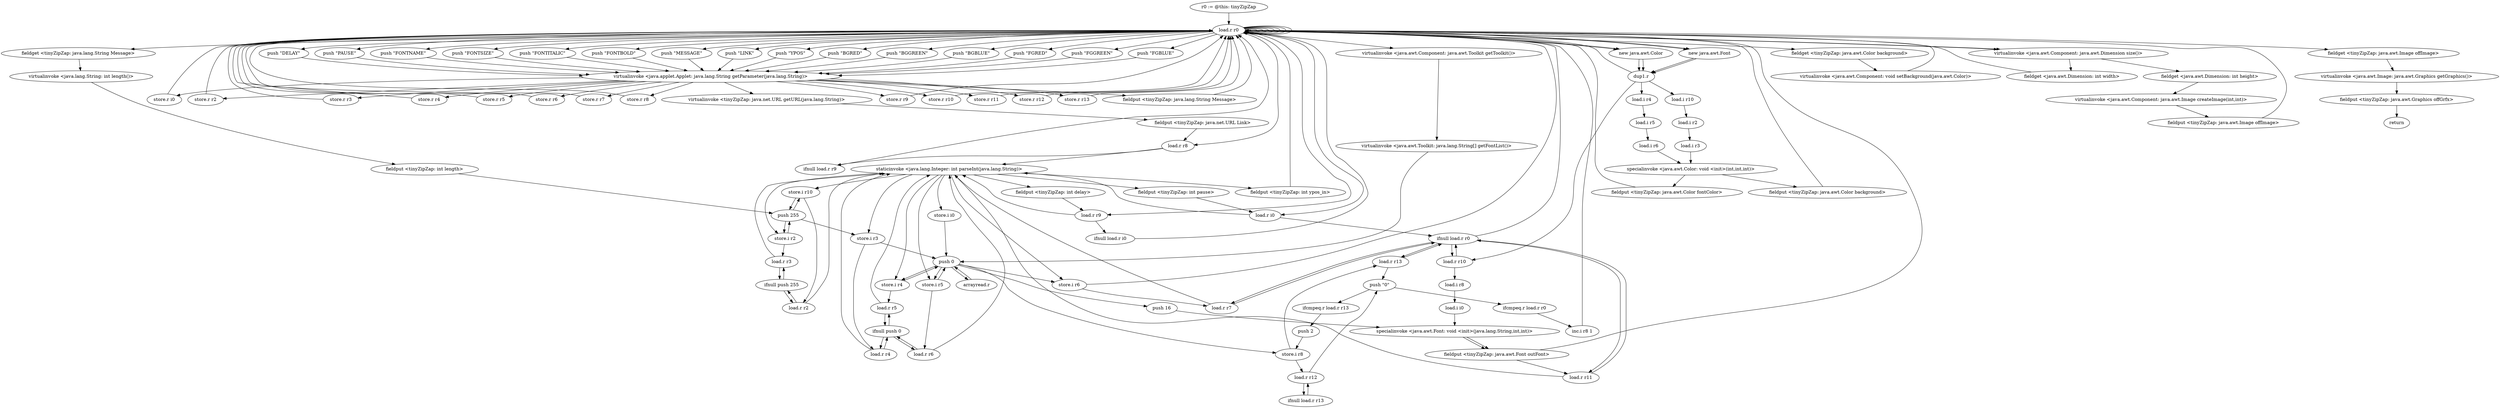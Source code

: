 digraph "" {
    "r0 := @this: tinyZipZap"
    "load.r r0"
    "r0 := @this: tinyZipZap"->"load.r r0";
    "push \"YPOS\""
    "load.r r0"->"push \"YPOS\"";
    "virtualinvoke <java.applet.Applet: java.lang.String getParameter(java.lang.String)>"
    "push \"YPOS\""->"virtualinvoke <java.applet.Applet: java.lang.String getParameter(java.lang.String)>";
    "store.r i0"
    "virtualinvoke <java.applet.Applet: java.lang.String getParameter(java.lang.String)>"->"store.r i0";
    "store.r i0"->"load.r r0";
    "push \"BGRED\""
    "load.r r0"->"push \"BGRED\"";
    "push \"BGRED\""->"virtualinvoke <java.applet.Applet: java.lang.String getParameter(java.lang.String)>";
    "store.r r2"
    "virtualinvoke <java.applet.Applet: java.lang.String getParameter(java.lang.String)>"->"store.r r2";
    "store.r r2"->"load.r r0";
    "push \"BGGREEN\""
    "load.r r0"->"push \"BGGREEN\"";
    "push \"BGGREEN\""->"virtualinvoke <java.applet.Applet: java.lang.String getParameter(java.lang.String)>";
    "store.r r3"
    "virtualinvoke <java.applet.Applet: java.lang.String getParameter(java.lang.String)>"->"store.r r3";
    "store.r r3"->"load.r r0";
    "push \"BGBLUE\""
    "load.r r0"->"push \"BGBLUE\"";
    "push \"BGBLUE\""->"virtualinvoke <java.applet.Applet: java.lang.String getParameter(java.lang.String)>";
    "store.r r4"
    "virtualinvoke <java.applet.Applet: java.lang.String getParameter(java.lang.String)>"->"store.r r4";
    "store.r r4"->"load.r r0";
    "push \"FGRED\""
    "load.r r0"->"push \"FGRED\"";
    "push \"FGRED\""->"virtualinvoke <java.applet.Applet: java.lang.String getParameter(java.lang.String)>";
    "store.r r5"
    "virtualinvoke <java.applet.Applet: java.lang.String getParameter(java.lang.String)>"->"store.r r5";
    "store.r r5"->"load.r r0";
    "push \"FGGREEN\""
    "load.r r0"->"push \"FGGREEN\"";
    "push \"FGGREEN\""->"virtualinvoke <java.applet.Applet: java.lang.String getParameter(java.lang.String)>";
    "store.r r6"
    "virtualinvoke <java.applet.Applet: java.lang.String getParameter(java.lang.String)>"->"store.r r6";
    "store.r r6"->"load.r r0";
    "push \"FGBLUE\""
    "load.r r0"->"push \"FGBLUE\"";
    "push \"FGBLUE\""->"virtualinvoke <java.applet.Applet: java.lang.String getParameter(java.lang.String)>";
    "store.r r7"
    "virtualinvoke <java.applet.Applet: java.lang.String getParameter(java.lang.String)>"->"store.r r7";
    "store.r r7"->"load.r r0";
    "push \"DELAY\""
    "load.r r0"->"push \"DELAY\"";
    "push \"DELAY\""->"virtualinvoke <java.applet.Applet: java.lang.String getParameter(java.lang.String)>";
    "store.r r8"
    "virtualinvoke <java.applet.Applet: java.lang.String getParameter(java.lang.String)>"->"store.r r8";
    "store.r r8"->"load.r r0";
    "push \"PAUSE\""
    "load.r r0"->"push \"PAUSE\"";
    "push \"PAUSE\""->"virtualinvoke <java.applet.Applet: java.lang.String getParameter(java.lang.String)>";
    "store.r r9"
    "virtualinvoke <java.applet.Applet: java.lang.String getParameter(java.lang.String)>"->"store.r r9";
    "store.r r9"->"load.r r0";
    "push \"FONTNAME\""
    "load.r r0"->"push \"FONTNAME\"";
    "push \"FONTNAME\""->"virtualinvoke <java.applet.Applet: java.lang.String getParameter(java.lang.String)>";
    "store.r r10"
    "virtualinvoke <java.applet.Applet: java.lang.String getParameter(java.lang.String)>"->"store.r r10";
    "store.r r10"->"load.r r0";
    "push \"FONTSIZE\""
    "load.r r0"->"push \"FONTSIZE\"";
    "push \"FONTSIZE\""->"virtualinvoke <java.applet.Applet: java.lang.String getParameter(java.lang.String)>";
    "store.r r11"
    "virtualinvoke <java.applet.Applet: java.lang.String getParameter(java.lang.String)>"->"store.r r11";
    "store.r r11"->"load.r r0";
    "push \"FONTITALIC\""
    "load.r r0"->"push \"FONTITALIC\"";
    "push \"FONTITALIC\""->"virtualinvoke <java.applet.Applet: java.lang.String getParameter(java.lang.String)>";
    "store.r r12"
    "virtualinvoke <java.applet.Applet: java.lang.String getParameter(java.lang.String)>"->"store.r r12";
    "store.r r12"->"load.r r0";
    "push \"FONTBOLD\""
    "load.r r0"->"push \"FONTBOLD\"";
    "push \"FONTBOLD\""->"virtualinvoke <java.applet.Applet: java.lang.String getParameter(java.lang.String)>";
    "store.r r13"
    "virtualinvoke <java.applet.Applet: java.lang.String getParameter(java.lang.String)>"->"store.r r13";
    "store.r r13"->"load.r r0";
    "load.r r0"->"load.r r0";
    "push \"MESSAGE\""
    "load.r r0"->"push \"MESSAGE\"";
    "push \"MESSAGE\""->"virtualinvoke <java.applet.Applet: java.lang.String getParameter(java.lang.String)>";
    "fieldput <tinyZipZap: java.lang.String Message>"
    "virtualinvoke <java.applet.Applet: java.lang.String getParameter(java.lang.String)>"->"fieldput <tinyZipZap: java.lang.String Message>";
    "fieldput <tinyZipZap: java.lang.String Message>"->"load.r r0";
    "load.r r0"->"load.r r0";
    "load.r r0"->"load.r r0";
    "push \"LINK\""
    "load.r r0"->"push \"LINK\"";
    "push \"LINK\""->"virtualinvoke <java.applet.Applet: java.lang.String getParameter(java.lang.String)>";
    "virtualinvoke <tinyZipZap: java.net.URL getURL(java.lang.String)>"
    "virtualinvoke <java.applet.Applet: java.lang.String getParameter(java.lang.String)>"->"virtualinvoke <tinyZipZap: java.net.URL getURL(java.lang.String)>";
    "fieldput <tinyZipZap: java.net.URL Link>"
    "virtualinvoke <tinyZipZap: java.net.URL getURL(java.lang.String)>"->"fieldput <tinyZipZap: java.net.URL Link>";
    "load.r r8"
    "fieldput <tinyZipZap: java.net.URL Link>"->"load.r r8";
    "ifnull load.r r9"
    "load.r r8"->"ifnull load.r r9";
    "ifnull load.r r9"->"load.r r0";
    "load.r r0"->"load.r r8";
    "staticinvoke <java.lang.Integer: int parseInt(java.lang.String)>"
    "load.r r8"->"staticinvoke <java.lang.Integer: int parseInt(java.lang.String)>";
    "fieldput <tinyZipZap: int delay>"
    "staticinvoke <java.lang.Integer: int parseInt(java.lang.String)>"->"fieldput <tinyZipZap: int delay>";
    "load.r r9"
    "fieldput <tinyZipZap: int delay>"->"load.r r9";
    "ifnull load.r i0"
    "load.r r9"->"ifnull load.r i0";
    "ifnull load.r i0"->"load.r r0";
    "load.r r0"->"load.r r9";
    "load.r r9"->"staticinvoke <java.lang.Integer: int parseInt(java.lang.String)>";
    "fieldput <tinyZipZap: int pause>"
    "staticinvoke <java.lang.Integer: int parseInt(java.lang.String)>"->"fieldput <tinyZipZap: int pause>";
    "load.r i0"
    "fieldput <tinyZipZap: int pause>"->"load.r i0";
    "ifnull load.r r0"
    "load.r i0"->"ifnull load.r r0";
    "ifnull load.r r0"->"load.r r0";
    "load.r r0"->"load.r i0";
    "load.r i0"->"staticinvoke <java.lang.Integer: int parseInt(java.lang.String)>";
    "fieldput <tinyZipZap: int ypos_in>"
    "staticinvoke <java.lang.Integer: int parseInt(java.lang.String)>"->"fieldput <tinyZipZap: int ypos_in>";
    "fieldput <tinyZipZap: int ypos_in>"->"load.r r0";
    "new java.awt.Font"
    "load.r r0"->"new java.awt.Font";
    "dup1.r"
    "new java.awt.Font"->"dup1.r";
    "dup1.r"->"load.r r0";
    "virtualinvoke <java.awt.Component: java.awt.Toolkit getToolkit()>"
    "load.r r0"->"virtualinvoke <java.awt.Component: java.awt.Toolkit getToolkit()>";
    "virtualinvoke <java.awt.Toolkit: java.lang.String[] getFontList()>"
    "virtualinvoke <java.awt.Component: java.awt.Toolkit getToolkit()>"->"virtualinvoke <java.awt.Toolkit: java.lang.String[] getFontList()>";
    "push 0"
    "virtualinvoke <java.awt.Toolkit: java.lang.String[] getFontList()>"->"push 0";
    "arrayread.r"
    "push 0"->"arrayread.r";
    "arrayread.r"->"push 0";
    "push 16"
    "push 0"->"push 16";
    "specialinvoke <java.awt.Font: void <init>(java.lang.String,int,int)>"
    "push 16"->"specialinvoke <java.awt.Font: void <init>(java.lang.String,int,int)>";
    "fieldput <tinyZipZap: java.awt.Font outFont>"
    "specialinvoke <java.awt.Font: void <init>(java.lang.String,int,int)>"->"fieldput <tinyZipZap: java.awt.Font outFont>";
    "load.r r11"
    "fieldput <tinyZipZap: java.awt.Font outFont>"->"load.r r11";
    "load.r r11"->"ifnull load.r r0";
    "load.r r10"
    "ifnull load.r r0"->"load.r r10";
    "load.r r10"->"ifnull load.r r0";
    "ifnull load.r r0"->"load.r r11";
    "load.r r11"->"staticinvoke <java.lang.Integer: int parseInt(java.lang.String)>";
    "store.i i0"
    "staticinvoke <java.lang.Integer: int parseInt(java.lang.String)>"->"store.i i0";
    "store.i i0"->"push 0";
    "store.i r8"
    "push 0"->"store.i r8";
    "load.r r12"
    "store.i r8"->"load.r r12";
    "ifnull load.r r13"
    "load.r r12"->"ifnull load.r r13";
    "ifnull load.r r13"->"load.r r12";
    "push \"0\""
    "load.r r12"->"push \"0\"";
    "ifcmpeq.r load.r r13"
    "push \"0\""->"ifcmpeq.r load.r r13";
    "push 2"
    "ifcmpeq.r load.r r13"->"push 2";
    "push 2"->"store.i r8";
    "load.r r13"
    "store.i r8"->"load.r r13";
    "load.r r13"->"ifnull load.r r0";
    "ifnull load.r r0"->"load.r r13";
    "load.r r13"->"push \"0\"";
    "ifcmpeq.r load.r r0"
    "push \"0\""->"ifcmpeq.r load.r r0";
    "inc.i r8 1"
    "ifcmpeq.r load.r r0"->"inc.i r8 1";
    "inc.i r8 1"->"load.r r0";
    "load.r r0"->"new java.awt.Font";
    "new java.awt.Font"->"dup1.r";
    "dup1.r"->"load.r r10";
    "load.i r8"
    "load.r r10"->"load.i r8";
    "load.i i0"
    "load.i r8"->"load.i i0";
    "load.i i0"->"specialinvoke <java.awt.Font: void <init>(java.lang.String,int,int)>";
    "specialinvoke <java.awt.Font: void <init>(java.lang.String,int,int)>"->"fieldput <tinyZipZap: java.awt.Font outFont>";
    "fieldput <tinyZipZap: java.awt.Font outFont>"->"load.r r0";
    "load.r r0"->"load.r r0";
    "fieldget <tinyZipZap: java.lang.String Message>"
    "load.r r0"->"fieldget <tinyZipZap: java.lang.String Message>";
    "virtualinvoke <java.lang.String: int length()>"
    "fieldget <tinyZipZap: java.lang.String Message>"->"virtualinvoke <java.lang.String: int length()>";
    "fieldput <tinyZipZap: int length>"
    "virtualinvoke <java.lang.String: int length()>"->"fieldput <tinyZipZap: int length>";
    "push 255"
    "fieldput <tinyZipZap: int length>"->"push 255";
    "store.i r10"
    "push 255"->"store.i r10";
    "load.r r2"
    "store.i r10"->"load.r r2";
    "ifnull push 255"
    "load.r r2"->"ifnull push 255";
    "ifnull push 255"->"load.r r2";
    "load.r r2"->"staticinvoke <java.lang.Integer: int parseInt(java.lang.String)>";
    "staticinvoke <java.lang.Integer: int parseInt(java.lang.String)>"->"store.i r10";
    "store.i r10"->"push 255";
    "store.i r2"
    "push 255"->"store.i r2";
    "load.r r3"
    "store.i r2"->"load.r r3";
    "load.r r3"->"ifnull push 255";
    "ifnull push 255"->"load.r r3";
    "load.r r3"->"staticinvoke <java.lang.Integer: int parseInt(java.lang.String)>";
    "staticinvoke <java.lang.Integer: int parseInt(java.lang.String)>"->"store.i r2";
    "store.i r2"->"push 255";
    "store.i r3"
    "push 255"->"store.i r3";
    "load.r r4"
    "store.i r3"->"load.r r4";
    "ifnull push 0"
    "load.r r4"->"ifnull push 0";
    "ifnull push 0"->"load.r r4";
    "load.r r4"->"staticinvoke <java.lang.Integer: int parseInt(java.lang.String)>";
    "staticinvoke <java.lang.Integer: int parseInt(java.lang.String)>"->"store.i r3";
    "store.i r3"->"push 0";
    "store.i r4"
    "push 0"->"store.i r4";
    "load.r r5"
    "store.i r4"->"load.r r5";
    "load.r r5"->"ifnull push 0";
    "ifnull push 0"->"load.r r5";
    "load.r r5"->"staticinvoke <java.lang.Integer: int parseInt(java.lang.String)>";
    "staticinvoke <java.lang.Integer: int parseInt(java.lang.String)>"->"store.i r4";
    "store.i r4"->"push 0";
    "store.i r5"
    "push 0"->"store.i r5";
    "load.r r6"
    "store.i r5"->"load.r r6";
    "load.r r6"->"ifnull push 0";
    "ifnull push 0"->"load.r r6";
    "load.r r6"->"staticinvoke <java.lang.Integer: int parseInt(java.lang.String)>";
    "staticinvoke <java.lang.Integer: int parseInt(java.lang.String)>"->"store.i r5";
    "store.i r5"->"push 0";
    "store.i r6"
    "push 0"->"store.i r6";
    "load.r r7"
    "store.i r6"->"load.r r7";
    "load.r r7"->"ifnull load.r r0";
    "ifnull load.r r0"->"load.r r7";
    "load.r r7"->"staticinvoke <java.lang.Integer: int parseInt(java.lang.String)>";
    "staticinvoke <java.lang.Integer: int parseInt(java.lang.String)>"->"store.i r6";
    "store.i r6"->"load.r r0";
    "new java.awt.Color"
    "load.r r0"->"new java.awt.Color";
    "new java.awt.Color"->"dup1.r";
    "load.i r4"
    "dup1.r"->"load.i r4";
    "load.i r5"
    "load.i r4"->"load.i r5";
    "load.i r6"
    "load.i r5"->"load.i r6";
    "specialinvoke <java.awt.Color: void <init>(int,int,int)>"
    "load.i r6"->"specialinvoke <java.awt.Color: void <init>(int,int,int)>";
    "fieldput <tinyZipZap: java.awt.Color fontColor>"
    "specialinvoke <java.awt.Color: void <init>(int,int,int)>"->"fieldput <tinyZipZap: java.awt.Color fontColor>";
    "fieldput <tinyZipZap: java.awt.Color fontColor>"->"load.r r0";
    "load.r r0"->"new java.awt.Color";
    "new java.awt.Color"->"dup1.r";
    "load.i r10"
    "dup1.r"->"load.i r10";
    "load.i r2"
    "load.i r10"->"load.i r2";
    "load.i r3"
    "load.i r2"->"load.i r3";
    "load.i r3"->"specialinvoke <java.awt.Color: void <init>(int,int,int)>";
    "fieldput <tinyZipZap: java.awt.Color background>"
    "specialinvoke <java.awt.Color: void <init>(int,int,int)>"->"fieldput <tinyZipZap: java.awt.Color background>";
    "fieldput <tinyZipZap: java.awt.Color background>"->"load.r r0";
    "load.r r0"->"load.r r0";
    "fieldget <tinyZipZap: java.awt.Color background>"
    "load.r r0"->"fieldget <tinyZipZap: java.awt.Color background>";
    "virtualinvoke <java.awt.Component: void setBackground(java.awt.Color)>"
    "fieldget <tinyZipZap: java.awt.Color background>"->"virtualinvoke <java.awt.Component: void setBackground(java.awt.Color)>";
    "virtualinvoke <java.awt.Component: void setBackground(java.awt.Color)>"->"load.r r0";
    "load.r r0"->"load.r r0";
    "load.r r0"->"load.r r0";
    "virtualinvoke <java.awt.Component: java.awt.Dimension size()>"
    "load.r r0"->"virtualinvoke <java.awt.Component: java.awt.Dimension size()>";
    "fieldget <java.awt.Dimension: int width>"
    "virtualinvoke <java.awt.Component: java.awt.Dimension size()>"->"fieldget <java.awt.Dimension: int width>";
    "fieldget <java.awt.Dimension: int width>"->"load.r r0";
    "load.r r0"->"virtualinvoke <java.awt.Component: java.awt.Dimension size()>";
    "fieldget <java.awt.Dimension: int height>"
    "virtualinvoke <java.awt.Component: java.awt.Dimension size()>"->"fieldget <java.awt.Dimension: int height>";
    "virtualinvoke <java.awt.Component: java.awt.Image createImage(int,int)>"
    "fieldget <java.awt.Dimension: int height>"->"virtualinvoke <java.awt.Component: java.awt.Image createImage(int,int)>";
    "fieldput <tinyZipZap: java.awt.Image offImage>"
    "virtualinvoke <java.awt.Component: java.awt.Image createImage(int,int)>"->"fieldput <tinyZipZap: java.awt.Image offImage>";
    "fieldput <tinyZipZap: java.awt.Image offImage>"->"load.r r0";
    "load.r r0"->"load.r r0";
    "fieldget <tinyZipZap: java.awt.Image offImage>"
    "load.r r0"->"fieldget <tinyZipZap: java.awt.Image offImage>";
    "virtualinvoke <java.awt.Image: java.awt.Graphics getGraphics()>"
    "fieldget <tinyZipZap: java.awt.Image offImage>"->"virtualinvoke <java.awt.Image: java.awt.Graphics getGraphics()>";
    "fieldput <tinyZipZap: java.awt.Graphics offGrfx>"
    "virtualinvoke <java.awt.Image: java.awt.Graphics getGraphics()>"->"fieldput <tinyZipZap: java.awt.Graphics offGrfx>";
    "return"
    "fieldput <tinyZipZap: java.awt.Graphics offGrfx>"->"return";
}
